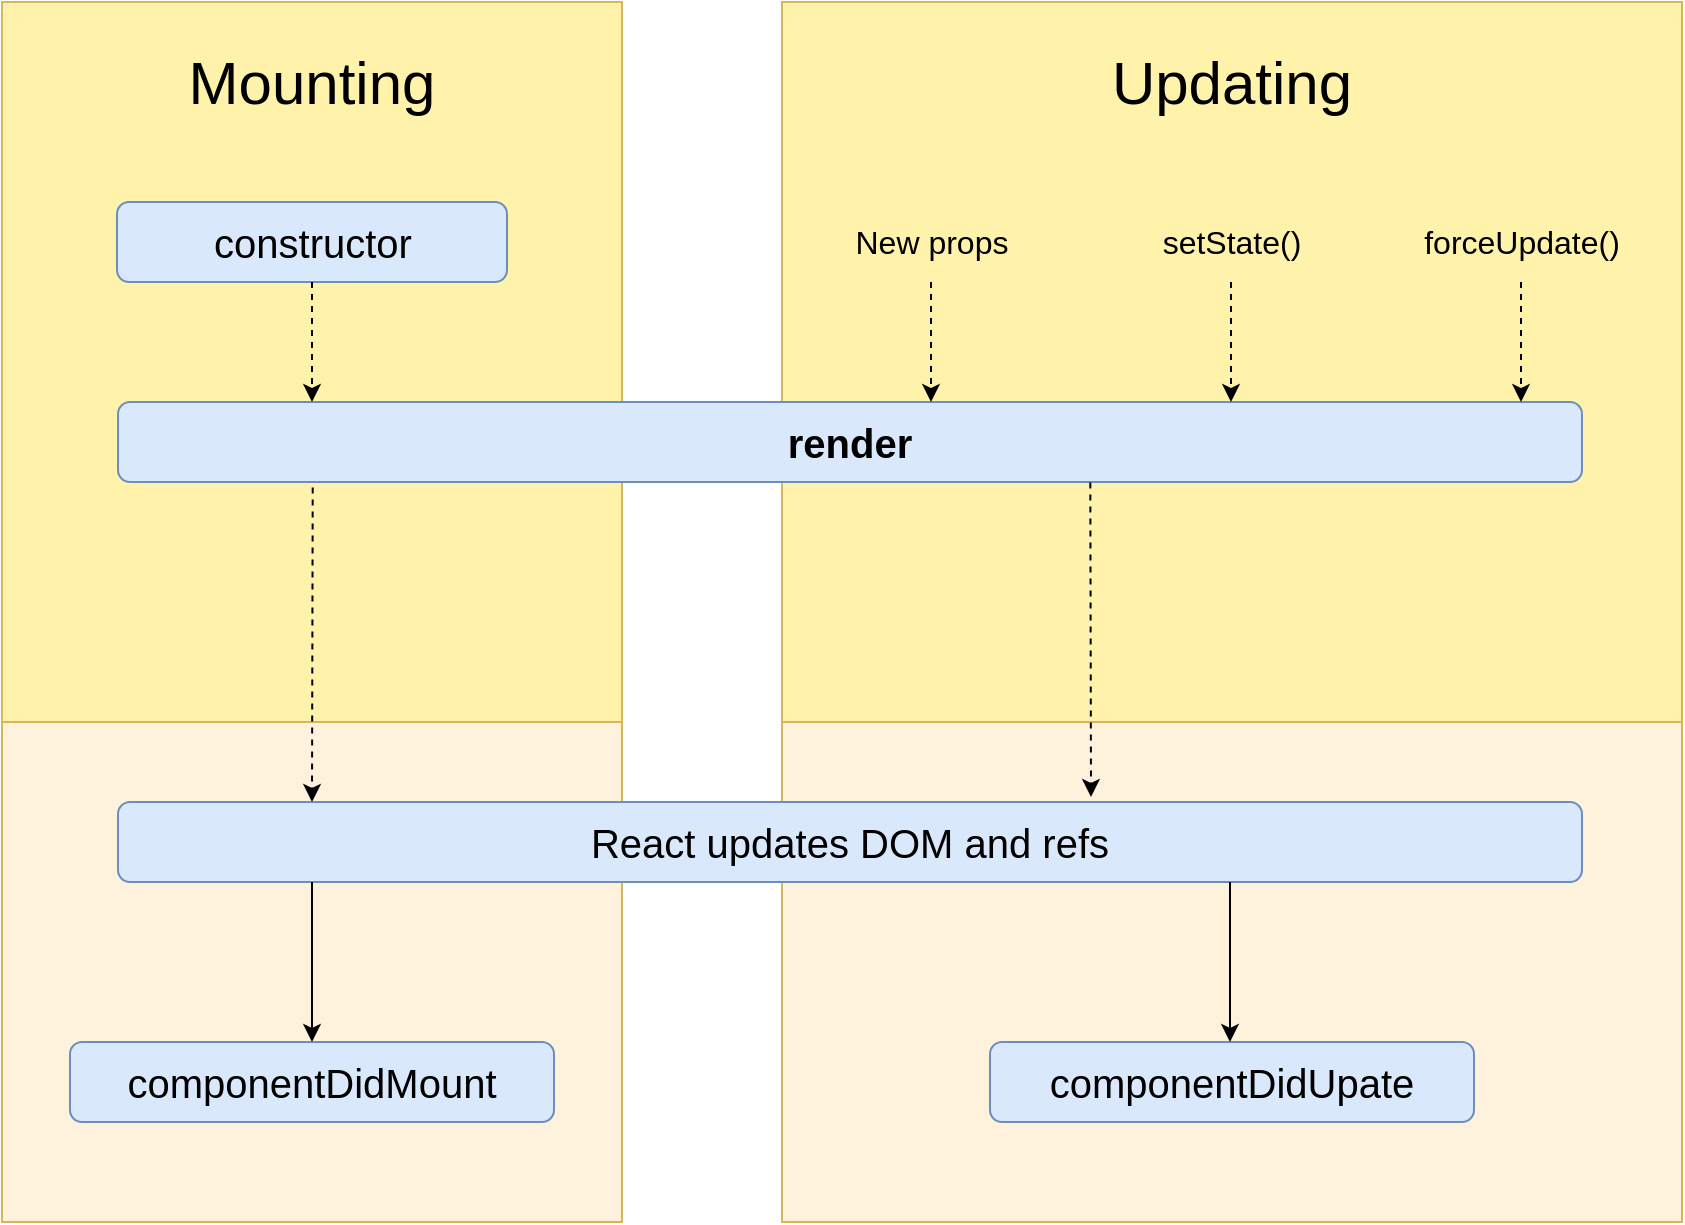 <mxfile version="12.2.4" pages="1"><diagram id="prMDxE1zr-s1RS6OwvJe" name="Page-1"><mxGraphModel dx="901" dy="701" grid="1" gridSize="10" guides="1" tooltips="1" connect="1" arrows="1" fold="1" page="1" pageScale="1" pageWidth="1600" pageHeight="900" math="0" shadow="0"><root><mxCell id="0"/><mxCell id="1" parent="0"/><mxCell id="6" value="" style="rounded=0;whiteSpace=wrap;html=1;fillColor=#FFF2dd;strokeColor=#d6b656;" parent="1" vertex="1"><mxGeometry x="430" y="50" width="450" height="610" as="geometry"/></mxCell><mxCell id="17" value="" style="rounded=0;whiteSpace=wrap;html=1;fillColor=#FFF2aa;strokeColor=#d6b656;" parent="1" vertex="1"><mxGeometry x="430" y="50" width="450" height="360" as="geometry"/></mxCell><mxCell id="3" value="" style="rounded=0;whiteSpace=wrap;html=1;fillColor=#FFF2dd;strokeColor=#d6b656;" parent="1" vertex="1"><mxGeometry x="40" y="50" width="310" height="610" as="geometry"/></mxCell><mxCell id="16" value="" style="rounded=0;whiteSpace=wrap;html=1;fillColor=#FFF2aa;strokeColor=#d6b656;" parent="1" vertex="1"><mxGeometry x="40" y="50" width="310" height="360" as="geometry"/></mxCell><mxCell id="4" value="&lt;font style=&quot;font-size: 30px&quot;&gt;Mounting&lt;/font&gt;" style="text;html=1;strokeColor=none;fillColor=none;align=center;verticalAlign=middle;whiteSpace=wrap;rounded=0;" parent="1" vertex="1"><mxGeometry x="115" y="70" width="160" height="40" as="geometry"/></mxCell><mxCell id="5" value="&lt;font style=&quot;font-size: 20px&quot;&gt;constructor&lt;/font&gt;" style="rounded=1;whiteSpace=wrap;html=1;fillColor=#dae8fc;strokeColor=#6c8ebf;" parent="1" vertex="1"><mxGeometry x="97.5" y="150" width="195" height="40" as="geometry"/></mxCell><mxCell id="7" value="&lt;font style=&quot;font-size: 30px&quot;&gt;Updating&lt;/font&gt;" style="text;html=1;strokeColor=none;fillColor=none;align=center;verticalAlign=middle;whiteSpace=wrap;rounded=0;" parent="1" vertex="1"><mxGeometry x="575" y="70" width="160" height="40" as="geometry"/></mxCell><mxCell id="8" value="&lt;font style=&quot;font-size: 20px&quot;&gt;&lt;b&gt;render&lt;/b&gt;&lt;/font&gt;" style="rounded=1;whiteSpace=wrap;html=1;fillColor=#dae8fc;strokeColor=#6c8ebf;" parent="1" vertex="1"><mxGeometry x="98" y="250" width="732" height="40" as="geometry"/></mxCell><mxCell id="9" value="&lt;font style=&quot;font-size: 20px&quot;&gt;React updates DOM and refs&lt;/font&gt;" style="rounded=1;whiteSpace=wrap;html=1;fillColor=#dae8fc;strokeColor=#6c8ebf;" parent="1" vertex="1"><mxGeometry x="98" y="450" width="732" height="40" as="geometry"/></mxCell><mxCell id="10" value="" style="endArrow=classic;html=1;dashed=1;" parent="1" edge="1"><mxGeometry width="50" height="50" relative="1" as="geometry"><mxPoint x="195" y="190" as="sourcePoint"/><mxPoint x="195" y="250" as="targetPoint"/></mxGeometry></mxCell><mxCell id="13" value="&lt;font style=&quot;font-size: 20px&quot;&gt;componentDidMount&lt;/font&gt;" style="rounded=1;whiteSpace=wrap;html=1;fillColor=#dae8fc;strokeColor=#6c8ebf;" parent="1" vertex="1"><mxGeometry x="74" y="570" width="242" height="40" as="geometry"/></mxCell><mxCell id="14" value="" style="endArrow=classic;html=1;dashed=1;endSize=6;strokeWidth=1;anchorPointDirection=0;exitX=0.133;exitY=1.068;exitDx=0;exitDy=0;exitPerimeter=0;" parent="1" source="8" edge="1"><mxGeometry width="50" height="50" relative="1" as="geometry"><mxPoint x="195" y="300" as="sourcePoint"/><mxPoint x="195" y="450" as="targetPoint"/></mxGeometry></mxCell><mxCell id="15" value="" style="endArrow=classic;html=1;strokeWidth=1;entryX=0.5;entryY=0;entryDx=0;entryDy=0;" parent="1" target="13" edge="1"><mxGeometry width="50" height="50" relative="1" as="geometry"><mxPoint x="195" y="490" as="sourcePoint"/><mxPoint x="190" y="580" as="targetPoint"/></mxGeometry></mxCell><mxCell id="18" value="" style="endArrow=classic;html=1;dashed=1;endSize=6;strokeWidth=1;anchorPointDirection=0;exitX=0.163;exitY=1.068;exitDx=0;exitDy=0;exitPerimeter=0;" parent="1" edge="1"><mxGeometry width="50" height="50" relative="1" as="geometry"><mxPoint x="584.159" y="290.22" as="sourcePoint"/><mxPoint x="584.5" y="447.5" as="targetPoint"/></mxGeometry></mxCell><mxCell id="19" value="" style="endArrow=classic;html=1;dashed=1;" parent="1" edge="1"><mxGeometry width="50" height="50" relative="1" as="geometry"><mxPoint x="504.5" y="190" as="sourcePoint"/><mxPoint x="504.5" y="250" as="targetPoint"/></mxGeometry></mxCell><mxCell id="21" value="&lt;font style=&quot;font-size: 16px&quot;&gt;New props&lt;/font&gt;" style="text;html=1;strokeColor=none;fillColor=none;align=center;verticalAlign=middle;whiteSpace=wrap;rounded=0;" parent="1" vertex="1"><mxGeometry x="460" y="160" width="90" height="20" as="geometry"/></mxCell><mxCell id="23" value="" style="endArrow=classic;html=1;dashed=1;" parent="1" edge="1"><mxGeometry width="50" height="50" relative="1" as="geometry"><mxPoint x="654.5" y="190" as="sourcePoint"/><mxPoint x="654.5" y="250" as="targetPoint"/></mxGeometry></mxCell><mxCell id="24" value="&lt;font style=&quot;font-size: 16px&quot;&gt;setState()&lt;/font&gt;" style="text;html=1;strokeColor=none;fillColor=none;align=center;verticalAlign=middle;whiteSpace=wrap;rounded=0;" parent="1" vertex="1"><mxGeometry x="610" y="160" width="90" height="20" as="geometry"/></mxCell><mxCell id="25" value="" style="endArrow=classic;html=1;dashed=1;" parent="1" edge="1"><mxGeometry width="50" height="50" relative="1" as="geometry"><mxPoint x="799.5" y="190" as="sourcePoint"/><mxPoint x="799.5" y="250" as="targetPoint"/></mxGeometry></mxCell><mxCell id="26" value="&lt;font style=&quot;font-size: 16px&quot;&gt;forceUpdate()&lt;/font&gt;" style="text;html=1;strokeColor=none;fillColor=none;align=center;verticalAlign=middle;whiteSpace=wrap;rounded=0;" parent="1" vertex="1"><mxGeometry x="755" y="160" width="90" height="20" as="geometry"/></mxCell><mxCell id="27" value="&lt;font style=&quot;font-size: 20px&quot;&gt;componentDidUpate&lt;/font&gt;" style="rounded=1;whiteSpace=wrap;html=1;fillColor=#dae8fc;strokeColor=#6c8ebf;" parent="1" vertex="1"><mxGeometry x="534" y="570" width="242" height="40" as="geometry"/></mxCell><mxCell id="28" value="" style="endArrow=classic;html=1;strokeWidth=1;entryX=0.5;entryY=0;entryDx=0;entryDy=0;" parent="1" edge="1"><mxGeometry width="50" height="50" relative="1" as="geometry"><mxPoint x="654" y="490" as="sourcePoint"/><mxPoint x="654" y="570" as="targetPoint"/></mxGeometry></mxCell></root></mxGraphModel></diagram></mxfile>